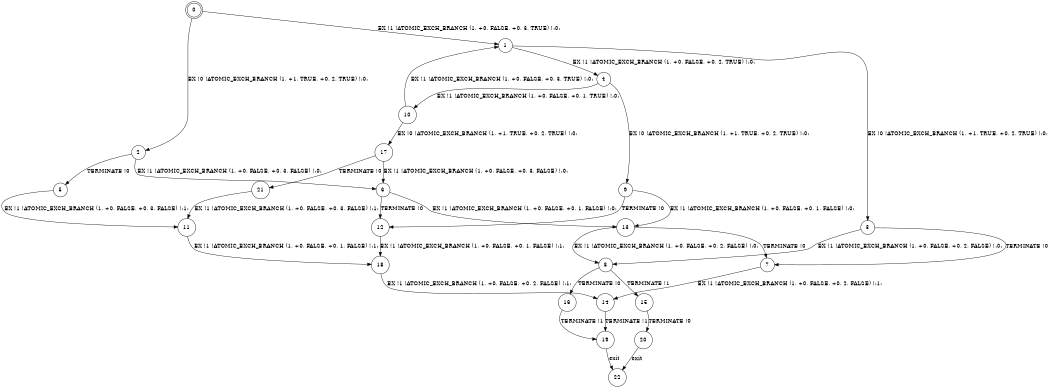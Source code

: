 digraph BCG {
size = "7, 10.5";
center = TRUE;
node [shape = circle];
0 [peripheries = 2];
0 -> 1 [label = "EX !1 !ATOMIC_EXCH_BRANCH (1, +0, FALSE, +0, 3, TRUE) !:0:"];
0 -> 2 [label = "EX !0 !ATOMIC_EXCH_BRANCH (1, +1, TRUE, +0, 2, TRUE) !:0:"];
1 -> 3 [label = "EX !0 !ATOMIC_EXCH_BRANCH (1, +1, TRUE, +0, 2, TRUE) !:0:"];
1 -> 4 [label = "EX !1 !ATOMIC_EXCH_BRANCH (1, +0, FALSE, +0, 2, TRUE) !:0:"];
2 -> 5 [label = "TERMINATE !0"];
2 -> 6 [label = "EX !1 !ATOMIC_EXCH_BRANCH (1, +0, FALSE, +0, 3, FALSE) !:0:"];
3 -> 7 [label = "TERMINATE !0"];
3 -> 8 [label = "EX !1 !ATOMIC_EXCH_BRANCH (1, +0, FALSE, +0, 2, FALSE) !:0:"];
4 -> 9 [label = "EX !0 !ATOMIC_EXCH_BRANCH (1, +1, TRUE, +0, 2, TRUE) !:0:"];
4 -> 10 [label = "EX !1 !ATOMIC_EXCH_BRANCH (1, +0, FALSE, +0, 1, TRUE) !:0:"];
5 -> 11 [label = "EX !1 !ATOMIC_EXCH_BRANCH (1, +0, FALSE, +0, 3, FALSE) !:1:"];
6 -> 12 [label = "TERMINATE !0"];
6 -> 13 [label = "EX !1 !ATOMIC_EXCH_BRANCH (1, +0, FALSE, +0, 1, FALSE) !:0:"];
7 -> 14 [label = "EX !1 !ATOMIC_EXCH_BRANCH (1, +0, FALSE, +0, 2, FALSE) !:1:"];
8 -> 15 [label = "TERMINATE !1"];
8 -> 16 [label = "TERMINATE !0"];
9 -> 12 [label = "TERMINATE !0"];
9 -> 13 [label = "EX !1 !ATOMIC_EXCH_BRANCH (1, +0, FALSE, +0, 1, FALSE) !:0:"];
10 -> 17 [label = "EX !0 !ATOMIC_EXCH_BRANCH (1, +1, TRUE, +0, 2, TRUE) !:0:"];
10 -> 1 [label = "EX !1 !ATOMIC_EXCH_BRANCH (1, +0, FALSE, +0, 3, TRUE) !:0:"];
11 -> 18 [label = "EX !1 !ATOMIC_EXCH_BRANCH (1, +0, FALSE, +0, 1, FALSE) !:1:"];
12 -> 18 [label = "EX !1 !ATOMIC_EXCH_BRANCH (1, +0, FALSE, +0, 1, FALSE) !:1:"];
13 -> 7 [label = "TERMINATE !0"];
13 -> 8 [label = "EX !1 !ATOMIC_EXCH_BRANCH (1, +0, FALSE, +0, 2, FALSE) !:0:"];
14 -> 19 [label = "TERMINATE !1"];
15 -> 20 [label = "TERMINATE !0"];
16 -> 19 [label = "TERMINATE !1"];
17 -> 21 [label = "TERMINATE !0"];
17 -> 6 [label = "EX !1 !ATOMIC_EXCH_BRANCH (1, +0, FALSE, +0, 3, FALSE) !:0:"];
18 -> 14 [label = "EX !1 !ATOMIC_EXCH_BRANCH (1, +0, FALSE, +0, 2, FALSE) !:1:"];
19 -> 22 [label = "exit"];
20 -> 22 [label = "exit"];
21 -> 11 [label = "EX !1 !ATOMIC_EXCH_BRANCH (1, +0, FALSE, +0, 3, FALSE) !:1:"];
}
